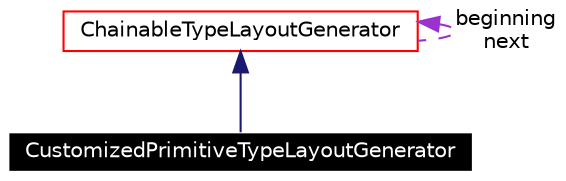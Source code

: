 digraph G
{
  edge [fontname="Helvetica",fontsize=10,labelfontname="Helvetica",labelfontsize=10];
  node [fontname="Helvetica",fontsize=10,shape=record];
  Node1 [label="CustomizedPrimitiveTypeLayoutGenerator",height=0.2,width=0.4,color="white", fillcolor="black", style="filled" fontcolor="white"];
  Node2 -> Node1 [dir=back,color="midnightblue",fontsize=10,style="solid",fontname="Helvetica"];
  Node2 [label="ChainableTypeLayoutGenerator",height=0.2,width=0.4,color="red",URL="$classChainableTypeLayoutGenerator.html"];
  Node2 -> Node2 [dir=back,color="darkorchid3",fontsize=10,style="dashed",label="beginning\nnext",fontname="Helvetica"];
}
